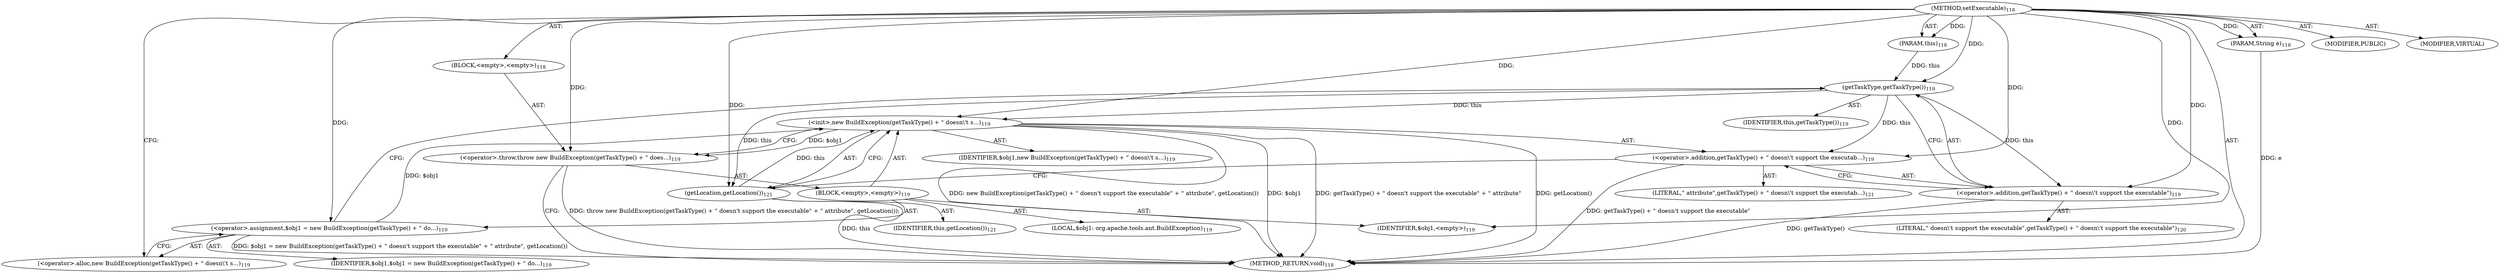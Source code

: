 digraph "setExecutable" {  
"111669149699" [label = <(METHOD,setExecutable)<SUB>118</SUB>> ]
"115964116994" [label = <(PARAM,this)<SUB>118</SUB>> ]
"115964116997" [label = <(PARAM,String e)<SUB>118</SUB>> ]
"25769803781" [label = <(BLOCK,&lt;empty&gt;,&lt;empty&gt;)<SUB>118</SUB>> ]
"30064771088" [label = <(&lt;operator&gt;.throw,throw new BuildException(getTaskType() + &quot; does...)<SUB>119</SUB>> ]
"25769803782" [label = <(BLOCK,&lt;empty&gt;,&lt;empty&gt;)<SUB>119</SUB>> ]
"94489280513" [label = <(LOCAL,$obj1: org.apache.tools.ant.BuildException)<SUB>119</SUB>> ]
"30064771089" [label = <(&lt;operator&gt;.assignment,$obj1 = new BuildException(getTaskType() + &quot; do...)<SUB>119</SUB>> ]
"68719476749" [label = <(IDENTIFIER,$obj1,$obj1 = new BuildException(getTaskType() + &quot; do...)<SUB>119</SUB>> ]
"30064771090" [label = <(&lt;operator&gt;.alloc,new BuildException(getTaskType() + &quot; doesn\'t s...)<SUB>119</SUB>> ]
"30064771091" [label = <(&lt;init&gt;,new BuildException(getTaskType() + &quot; doesn\'t s...)<SUB>119</SUB>> ]
"68719476750" [label = <(IDENTIFIER,$obj1,new BuildException(getTaskType() + &quot; doesn\'t s...)<SUB>119</SUB>> ]
"30064771092" [label = <(&lt;operator&gt;.addition,getTaskType() + &quot; doesn\'t support the executab...)<SUB>119</SUB>> ]
"30064771093" [label = <(&lt;operator&gt;.addition,getTaskType() + &quot; doesn\'t support the executable&quot;)<SUB>119</SUB>> ]
"30064771094" [label = <(getTaskType,getTaskType())<SUB>119</SUB>> ]
"68719476738" [label = <(IDENTIFIER,this,getTaskType())<SUB>119</SUB>> ]
"90194313221" [label = <(LITERAL,&quot; doesn\'t support the executable&quot;,getTaskType() + &quot; doesn\'t support the executable&quot;)<SUB>120</SUB>> ]
"90194313222" [label = <(LITERAL,&quot; attribute&quot;,getTaskType() + &quot; doesn\'t support the executab...)<SUB>121</SUB>> ]
"30064771095" [label = <(getLocation,getLocation())<SUB>121</SUB>> ]
"68719476739" [label = <(IDENTIFIER,this,getLocation())<SUB>121</SUB>> ]
"68719476751" [label = <(IDENTIFIER,$obj1,&lt;empty&gt;)<SUB>119</SUB>> ]
"133143986183" [label = <(MODIFIER,PUBLIC)> ]
"133143986184" [label = <(MODIFIER,VIRTUAL)> ]
"128849018883" [label = <(METHOD_RETURN,void)<SUB>118</SUB>> ]
  "111669149699" -> "115964116994"  [ label = "AST: "] 
  "111669149699" -> "115964116997"  [ label = "AST: "] 
  "111669149699" -> "25769803781"  [ label = "AST: "] 
  "111669149699" -> "133143986183"  [ label = "AST: "] 
  "111669149699" -> "133143986184"  [ label = "AST: "] 
  "111669149699" -> "128849018883"  [ label = "AST: "] 
  "25769803781" -> "30064771088"  [ label = "AST: "] 
  "30064771088" -> "25769803782"  [ label = "AST: "] 
  "25769803782" -> "94489280513"  [ label = "AST: "] 
  "25769803782" -> "30064771089"  [ label = "AST: "] 
  "25769803782" -> "30064771091"  [ label = "AST: "] 
  "25769803782" -> "68719476751"  [ label = "AST: "] 
  "30064771089" -> "68719476749"  [ label = "AST: "] 
  "30064771089" -> "30064771090"  [ label = "AST: "] 
  "30064771091" -> "68719476750"  [ label = "AST: "] 
  "30064771091" -> "30064771092"  [ label = "AST: "] 
  "30064771091" -> "30064771095"  [ label = "AST: "] 
  "30064771092" -> "30064771093"  [ label = "AST: "] 
  "30064771092" -> "90194313222"  [ label = "AST: "] 
  "30064771093" -> "30064771094"  [ label = "AST: "] 
  "30064771093" -> "90194313221"  [ label = "AST: "] 
  "30064771094" -> "68719476738"  [ label = "AST: "] 
  "30064771095" -> "68719476739"  [ label = "AST: "] 
  "30064771088" -> "128849018883"  [ label = "CFG: "] 
  "30064771089" -> "30064771094"  [ label = "CFG: "] 
  "30064771091" -> "30064771088"  [ label = "CFG: "] 
  "30064771090" -> "30064771089"  [ label = "CFG: "] 
  "30064771092" -> "30064771095"  [ label = "CFG: "] 
  "30064771095" -> "30064771091"  [ label = "CFG: "] 
  "30064771093" -> "30064771092"  [ label = "CFG: "] 
  "30064771094" -> "30064771093"  [ label = "CFG: "] 
  "111669149699" -> "30064771090"  [ label = "CFG: "] 
  "115964116997" -> "128849018883"  [ label = "DDG: e"] 
  "30064771089" -> "128849018883"  [ label = "DDG: $obj1 = new BuildException(getTaskType() + &quot; doesn\'t support the executable&quot; + &quot; attribute&quot;, getLocation())"] 
  "30064771091" -> "128849018883"  [ label = "DDG: $obj1"] 
  "30064771093" -> "128849018883"  [ label = "DDG: getTaskType()"] 
  "30064771092" -> "128849018883"  [ label = "DDG: getTaskType() + &quot; doesn\'t support the executable&quot;"] 
  "30064771091" -> "128849018883"  [ label = "DDG: getTaskType() + &quot; doesn\'t support the executable&quot; + &quot; attribute&quot;"] 
  "30064771095" -> "128849018883"  [ label = "DDG: this"] 
  "30064771091" -> "128849018883"  [ label = "DDG: getLocation()"] 
  "30064771091" -> "128849018883"  [ label = "DDG: new BuildException(getTaskType() + &quot; doesn\'t support the executable&quot; + &quot; attribute&quot;, getLocation())"] 
  "30064771088" -> "128849018883"  [ label = "DDG: throw new BuildException(getTaskType() + &quot; doesn\'t support the executable&quot; + &quot; attribute&quot;, getLocation());"] 
  "111669149699" -> "115964116994"  [ label = "DDG: "] 
  "111669149699" -> "115964116997"  [ label = "DDG: "] 
  "30064771091" -> "30064771088"  [ label = "DDG: $obj1"] 
  "111669149699" -> "30064771088"  [ label = "DDG: "] 
  "111669149699" -> "30064771089"  [ label = "DDG: "] 
  "111669149699" -> "68719476751"  [ label = "DDG: "] 
  "30064771089" -> "30064771091"  [ label = "DDG: $obj1"] 
  "111669149699" -> "30064771091"  [ label = "DDG: "] 
  "30064771094" -> "30064771091"  [ label = "DDG: this"] 
  "30064771095" -> "30064771091"  [ label = "DDG: this"] 
  "30064771094" -> "30064771092"  [ label = "DDG: this"] 
  "111669149699" -> "30064771092"  [ label = "DDG: "] 
  "30064771094" -> "30064771095"  [ label = "DDG: this"] 
  "111669149699" -> "30064771095"  [ label = "DDG: "] 
  "30064771094" -> "30064771093"  [ label = "DDG: this"] 
  "111669149699" -> "30064771093"  [ label = "DDG: "] 
  "115964116994" -> "30064771094"  [ label = "DDG: this"] 
  "111669149699" -> "30064771094"  [ label = "DDG: "] 
}
